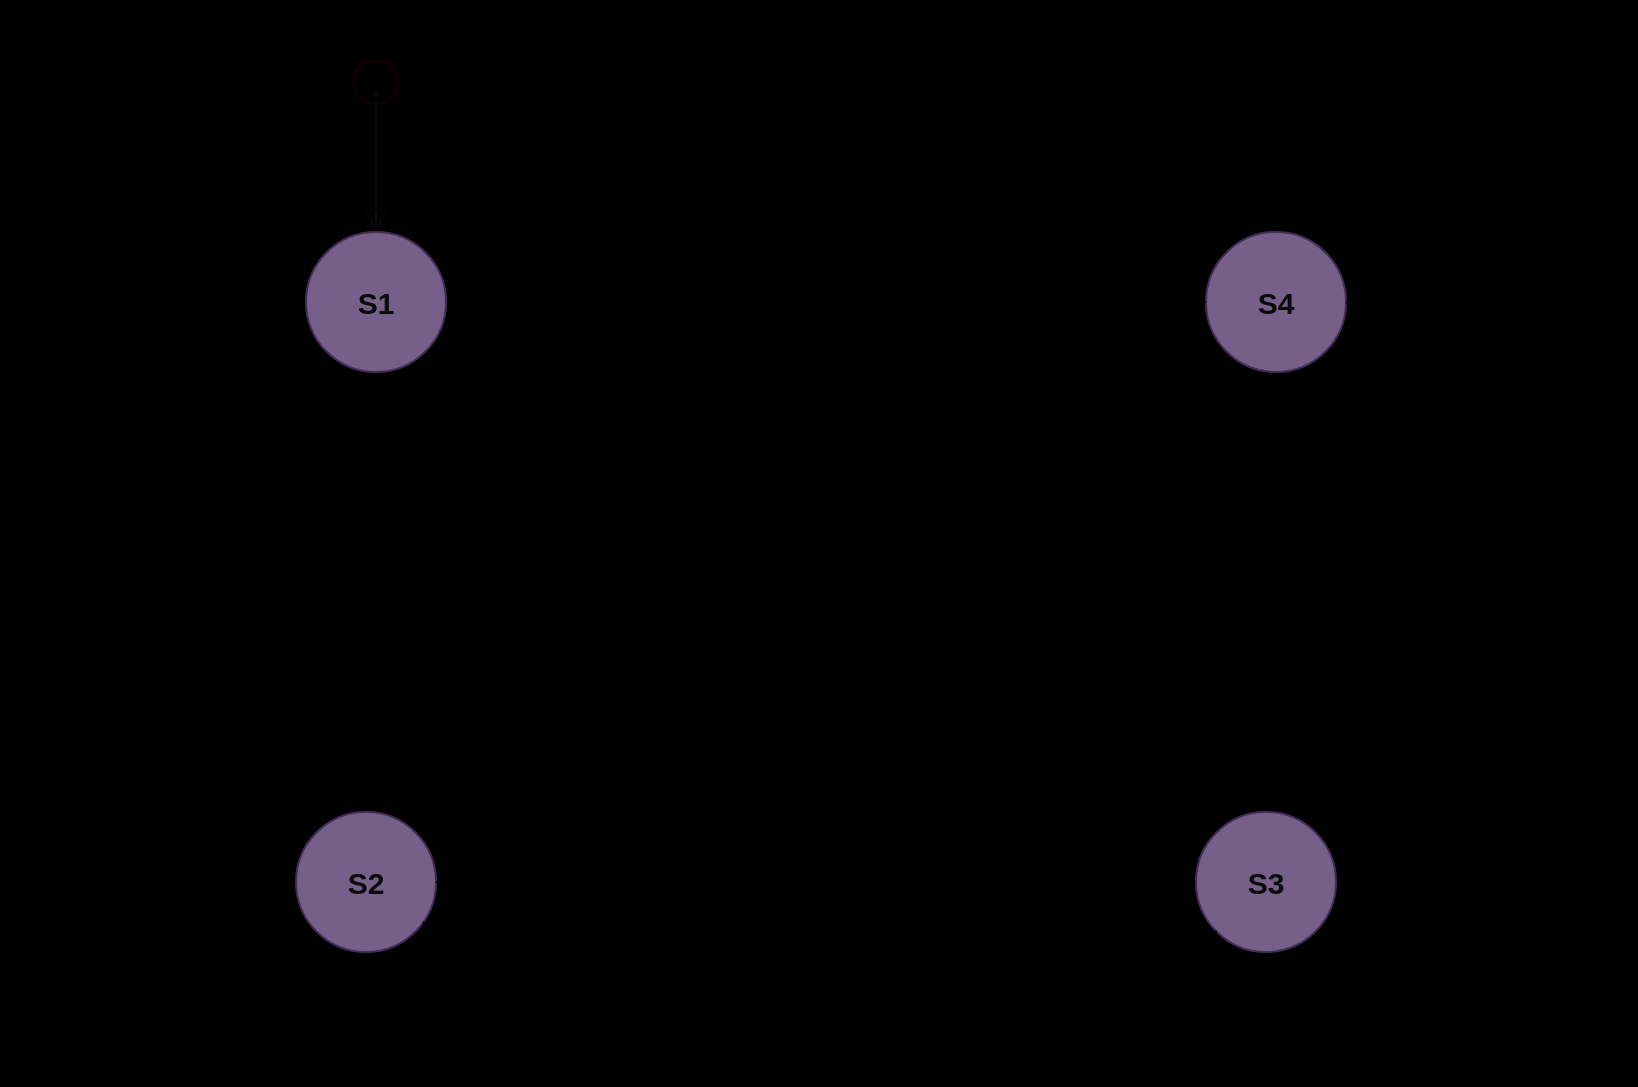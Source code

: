 <mxfile version="22.1.16" type="device">
  <diagram name="Pagină-1" id="NThEuFbMpB3EhT5pXB6g">
    <mxGraphModel dx="1235" dy="624" grid="0" gridSize="10" guides="1" tooltips="1" connect="1" arrows="1" fold="1" page="1" pageScale="1" pageWidth="827" pageHeight="1169" background="#000000" math="0" shadow="0">
      <root>
        <mxCell id="0" />
        <mxCell id="1" parent="0" />
        <mxCell id="jeQj2ist0iVrBUtP1uvR-15" value="" style="endArrow=classic;html=1;rounded=0;entryX=0.571;entryY=0;entryDx=0;entryDy=0;exitX=0.5;exitY=1;exitDx=0;exitDy=0;entryPerimeter=0;" parent="1" source="jeQj2ist0iVrBUtP1uvR-3" target="jeQj2ist0iVrBUtP1uvR-4" edge="1">
          <mxGeometry width="50" height="50" relative="1" as="geometry">
            <mxPoint x="204" y="186" as="sourcePoint" />
            <mxPoint x="204" y="416" as="targetPoint" />
            <Array as="points" />
          </mxGeometry>
        </mxCell>
        <mxCell id="jeQj2ist0iVrBUtP1uvR-1" value="" style="ellipse;html=1;shape=startState;fillColor=#000000;strokeColor=#180101;" parent="1" vertex="1">
          <mxGeometry x="179" y="36" width="30" height="30" as="geometry" />
        </mxCell>
        <mxCell id="jeQj2ist0iVrBUtP1uvR-2" value="" style="edgeStyle=orthogonalEdgeStyle;html=1;verticalAlign=bottom;endArrow=open;endSize=8;strokeColor=#0A0A0A;rounded=0;" parent="1" edge="1">
          <mxGeometry relative="1" as="geometry">
            <mxPoint x="194" y="126" as="targetPoint" />
            <mxPoint x="194" y="56" as="sourcePoint" />
          </mxGeometry>
        </mxCell>
        <mxCell id="jeQj2ist0iVrBUtP1uvR-3" value="" style="ellipse;whiteSpace=wrap;html=1;aspect=fixed;fillColor=#76608a;strokeColor=#432D57;fontColor=#ffffff;" parent="1" vertex="1">
          <mxGeometry x="159" y="126" width="70" height="70" as="geometry" />
        </mxCell>
        <mxCell id="jeQj2ist0iVrBUtP1uvR-4" value="" style="ellipse;whiteSpace=wrap;html=1;aspect=fixed;fillColor=#76608a;strokeColor=#432D57;fontColor=#ffffff;" parent="1" vertex="1">
          <mxGeometry x="154" y="416" width="70" height="70" as="geometry" />
        </mxCell>
        <mxCell id="jeQj2ist0iVrBUtP1uvR-5" value="" style="ellipse;whiteSpace=wrap;html=1;aspect=fixed;fillColor=#76608a;strokeColor=#432D57;fontColor=#ffffff;" parent="1" vertex="1">
          <mxGeometry x="604" y="416" width="70" height="70" as="geometry" />
        </mxCell>
        <mxCell id="jeQj2ist0iVrBUtP1uvR-6" value="&lt;b&gt;&lt;font style=&quot;font-size: 15px;&quot; color=&quot;#0a0a0a&quot;&gt;S1&lt;/font&gt;&lt;/b&gt;" style="text;html=1;strokeColor=none;fillColor=none;align=center;verticalAlign=middle;whiteSpace=wrap;rounded=0;" parent="1" vertex="1">
          <mxGeometry x="164" y="146" width="60" height="30" as="geometry" />
        </mxCell>
        <mxCell id="jeQj2ist0iVrBUtP1uvR-7" value="&lt;b&gt;&lt;font style=&quot;font-size: 15px;&quot; color=&quot;#0a0a0a&quot;&gt;S2&lt;/font&gt;&lt;/b&gt;" style="text;html=1;strokeColor=none;fillColor=none;align=center;verticalAlign=middle;whiteSpace=wrap;rounded=0;" parent="1" vertex="1">
          <mxGeometry x="159" y="436" width="60" height="30" as="geometry" />
        </mxCell>
        <mxCell id="jeQj2ist0iVrBUtP1uvR-8" value="&lt;b&gt;&lt;font style=&quot;font-size: 15px;&quot; color=&quot;#0a0a0a&quot;&gt;S3&lt;/font&gt;&lt;/b&gt;" style="text;html=1;strokeColor=none;fillColor=none;align=center;verticalAlign=middle;whiteSpace=wrap;rounded=0;" parent="1" vertex="1">
          <mxGeometry x="609" y="436" width="60" height="30" as="geometry" />
        </mxCell>
        <mxCell id="jeQj2ist0iVrBUtP1uvR-16" value="" style="endArrow=classic;html=1;rounded=0;exitX=1;exitY=0.5;exitDx=0;exitDy=0;entryX=0;entryY=0.5;entryDx=0;entryDy=0;" parent="1" source="jeQj2ist0iVrBUtP1uvR-4" target="jeQj2ist0iVrBUtP1uvR-5" edge="1">
          <mxGeometry width="50" height="50" relative="1" as="geometry">
            <mxPoint x="234" y="446" as="sourcePoint" />
            <mxPoint x="394" y="416" as="targetPoint" />
            <Array as="points" />
          </mxGeometry>
        </mxCell>
        <mxCell id="jeQj2ist0iVrBUtP1uvR-19" value="" style="endArrow=classic;html=1;rounded=0;entryX=0.5;entryY=1;entryDx=0;entryDy=0;exitX=0.571;exitY=0;exitDx=0;exitDy=0;exitPerimeter=0;" parent="1" source="jeQj2ist0iVrBUtP1uvR-5" target="jeQj2ist0iVrBUtP1uvR-25" edge="1">
          <mxGeometry width="50" height="50" relative="1" as="geometry">
            <mxPoint x="634" y="416" as="sourcePoint" />
            <mxPoint x="474" y="216" as="targetPoint" />
            <Array as="points" />
          </mxGeometry>
        </mxCell>
        <mxCell id="jeQj2ist0iVrBUtP1uvR-25" value="" style="ellipse;whiteSpace=wrap;html=1;aspect=fixed;fillColor=#76608a;strokeColor=#432D57;fontColor=#ffffff;" parent="1" vertex="1">
          <mxGeometry x="609" y="126" width="70" height="70" as="geometry" />
        </mxCell>
        <mxCell id="jeQj2ist0iVrBUtP1uvR-26" value="&lt;b&gt;&lt;font style=&quot;font-size: 15px;&quot; color=&quot;#0a0a0a&quot;&gt;S4&lt;/font&gt;&lt;/b&gt;" style="text;html=1;strokeColor=none;fillColor=none;align=center;verticalAlign=middle;whiteSpace=wrap;rounded=0;" parent="1" vertex="1">
          <mxGeometry x="614" y="146" width="60" height="30" as="geometry" />
        </mxCell>
        <mxCell id="jeQj2ist0iVrBUtP1uvR-27" value="" style="endArrow=classic;html=1;rounded=0;entryX=1;entryY=0.5;entryDx=0;entryDy=0;exitX=0;exitY=0.5;exitDx=0;exitDy=0;" parent="1" source="jeQj2ist0iVrBUtP1uvR-25" target="jeQj2ist0iVrBUtP1uvR-3" edge="1">
          <mxGeometry width="50" height="50" relative="1" as="geometry">
            <mxPoint x="604" y="166" as="sourcePoint" />
            <mxPoint x="464" y="136" as="targetPoint" />
          </mxGeometry>
        </mxCell>
        <mxCell id="jeQj2ist0iVrBUtP1uvR-28" value="&lt;b&gt;After 1190ms and&lt;br&gt;flag_switch=1&lt;br&gt;&lt;/b&gt;" style="text;html=1;strokeColor=none;fillColor=none;align=center;verticalAlign=middle;whiteSpace=wrap;rounded=0;" parent="1" vertex="1">
          <mxGeometry x="402" y="153" width="60" height="30" as="geometry" />
        </mxCell>
        <mxCell id="jeQj2ist0iVrBUtP1uvR-29" value="Idle" style="text;html=1;strokeColor=none;fillColor=none;align=center;verticalAlign=middle;whiteSpace=wrap;rounded=0;" parent="1" vertex="1">
          <mxGeometry x="250" y="10" width="60" height="30" as="geometry" />
        </mxCell>
        <mxCell id="n6_u3OBX_asxlY3Amtj0-2" value="" style="curved=1;endArrow=classic;html=1;rounded=0;exitX=-0.006;exitY=0.234;exitDx=0;exitDy=0;exitPerimeter=0;" edge="1" parent="1" source="jeQj2ist0iVrBUtP1uvR-4">
          <mxGeometry width="50" height="50" relative="1" as="geometry">
            <mxPoint x="129.25" y="420.751" as="sourcePoint" />
            <mxPoint x="158" y="168" as="targetPoint" />
            <Array as="points">
              <mxPoint x="11" y="334" />
            </Array>
          </mxGeometry>
        </mxCell>
        <mxCell id="n6_u3OBX_asxlY3Amtj0-6" value="&lt;b&gt;After 1190ms and&lt;br&gt;flag_switch=1&lt;br&gt;&lt;/b&gt;" style="text;html=1;strokeColor=none;fillColor=none;align=center;verticalAlign=middle;whiteSpace=wrap;rounded=0;" vertex="1" parent="1">
          <mxGeometry x="614" y="281" width="60" height="30" as="geometry" />
        </mxCell>
        <mxCell id="n6_u3OBX_asxlY3Amtj0-7" value="&lt;b&gt;After 1190ms and&lt;br&gt;flag_switch=1&lt;br&gt;&lt;/b&gt;" style="text;html=1;strokeColor=none;fillColor=none;align=center;verticalAlign=middle;whiteSpace=wrap;rounded=0;" vertex="1" parent="1">
          <mxGeometry x="406" y="441" width="60" height="30" as="geometry" />
        </mxCell>
        <mxCell id="n6_u3OBX_asxlY3Amtj0-8" value="&lt;b&gt;After 1190ms and&lt;br&gt;flag_switch=1&lt;br&gt;&lt;/b&gt;" style="text;html=1;strokeColor=none;fillColor=none;align=center;verticalAlign=middle;whiteSpace=wrap;rounded=0;" vertex="1" parent="1">
          <mxGeometry x="175" y="279" width="60" height="30" as="geometry" />
        </mxCell>
        <mxCell id="n6_u3OBX_asxlY3Amtj0-9" value="&lt;b&gt;After 1190ms and&lt;br&gt;flag_switch=0&lt;br&gt;(Receive anything)&lt;br&gt;&lt;/b&gt;" style="text;html=1;strokeColor=none;fillColor=none;align=center;verticalAlign=middle;whiteSpace=wrap;rounded=0;" vertex="1" parent="1">
          <mxGeometry x="729" y="274" width="95" height="30" as="geometry" />
        </mxCell>
        <mxCell id="n6_u3OBX_asxlY3Amtj0-21" value="" style="curved=1;endArrow=classic;html=1;rounded=0;entryX=1;entryY=0;entryDx=0;entryDy=0;exitX=0;exitY=1;exitDx=0;exitDy=0;" edge="1" parent="1" source="jeQj2ist0iVrBUtP1uvR-5">
          <mxGeometry width="50" height="50" relative="1" as="geometry">
            <mxPoint x="621.0" y="477" as="sourcePoint" />
            <mxPoint x="217.0" y="471" as="targetPoint" />
            <Array as="points">
              <mxPoint x="405.21" y="576" />
            </Array>
          </mxGeometry>
        </mxCell>
        <mxCell id="n6_u3OBX_asxlY3Amtj0-22" value="" style="curved=1;endArrow=classic;html=1;rounded=0;entryX=0;entryY=0;entryDx=0;entryDy=0;exitX=0.975;exitY=0.281;exitDx=0;exitDy=0;exitPerimeter=0;" edge="1" parent="1" source="jeQj2ist0iVrBUtP1uvR-3" target="jeQj2ist0iVrBUtP1uvR-25">
          <mxGeometry width="50" height="50" relative="1" as="geometry">
            <mxPoint x="219" y="141" as="sourcePoint" />
            <mxPoint x="616.0" y="146" as="targetPoint" />
            <Array as="points">
              <mxPoint x="427.79" y="41" />
            </Array>
          </mxGeometry>
        </mxCell>
        <mxCell id="n6_u3OBX_asxlY3Amtj0-24" value="" style="curved=1;endArrow=classic;html=1;rounded=0;exitX=1;exitY=0.5;exitDx=0;exitDy=0;" edge="1" parent="1" source="jeQj2ist0iVrBUtP1uvR-25">
          <mxGeometry width="50" height="50" relative="1" as="geometry">
            <mxPoint x="747" y="172.0" as="sourcePoint" />
            <mxPoint x="674" y="445" as="targetPoint" />
            <Array as="points">
              <mxPoint x="880" y="278" />
            </Array>
          </mxGeometry>
        </mxCell>
        <mxCell id="n6_u3OBX_asxlY3Amtj0-26" value="&lt;b&gt;After 1190ms and&lt;br&gt;flag_switch=0&lt;br&gt;(Receive anything)&lt;br&gt;&lt;/b&gt;" style="text;html=1;strokeColor=none;fillColor=none;align=center;verticalAlign=middle;whiteSpace=wrap;rounded=0;" vertex="1" parent="1">
          <mxGeometry x="368" y="516" width="112" height="30" as="geometry" />
        </mxCell>
        <mxCell id="n6_u3OBX_asxlY3Amtj0-27" value="&lt;b&gt;After 1190ms and&lt;br&gt;flag_switch=0&lt;br&gt;(Receive anything)&lt;br&gt;&lt;/b&gt;" style="text;html=1;strokeColor=none;fillColor=none;align=center;verticalAlign=middle;whiteSpace=wrap;rounded=0;" vertex="1" parent="1">
          <mxGeometry x="6" y="281" width="112" height="30" as="geometry" />
        </mxCell>
        <mxCell id="n6_u3OBX_asxlY3Amtj0-28" value="&lt;b&gt;After 1190ms and&lt;br&gt;flag_switch=0&lt;br&gt;(Receive anything)&lt;br&gt;&lt;/b&gt;" style="text;html=1;strokeColor=none;fillColor=none;align=center;verticalAlign=middle;whiteSpace=wrap;rounded=0;" vertex="1" parent="1">
          <mxGeometry x="380" y="71" width="112" height="30" as="geometry" />
        </mxCell>
      </root>
    </mxGraphModel>
  </diagram>
</mxfile>
